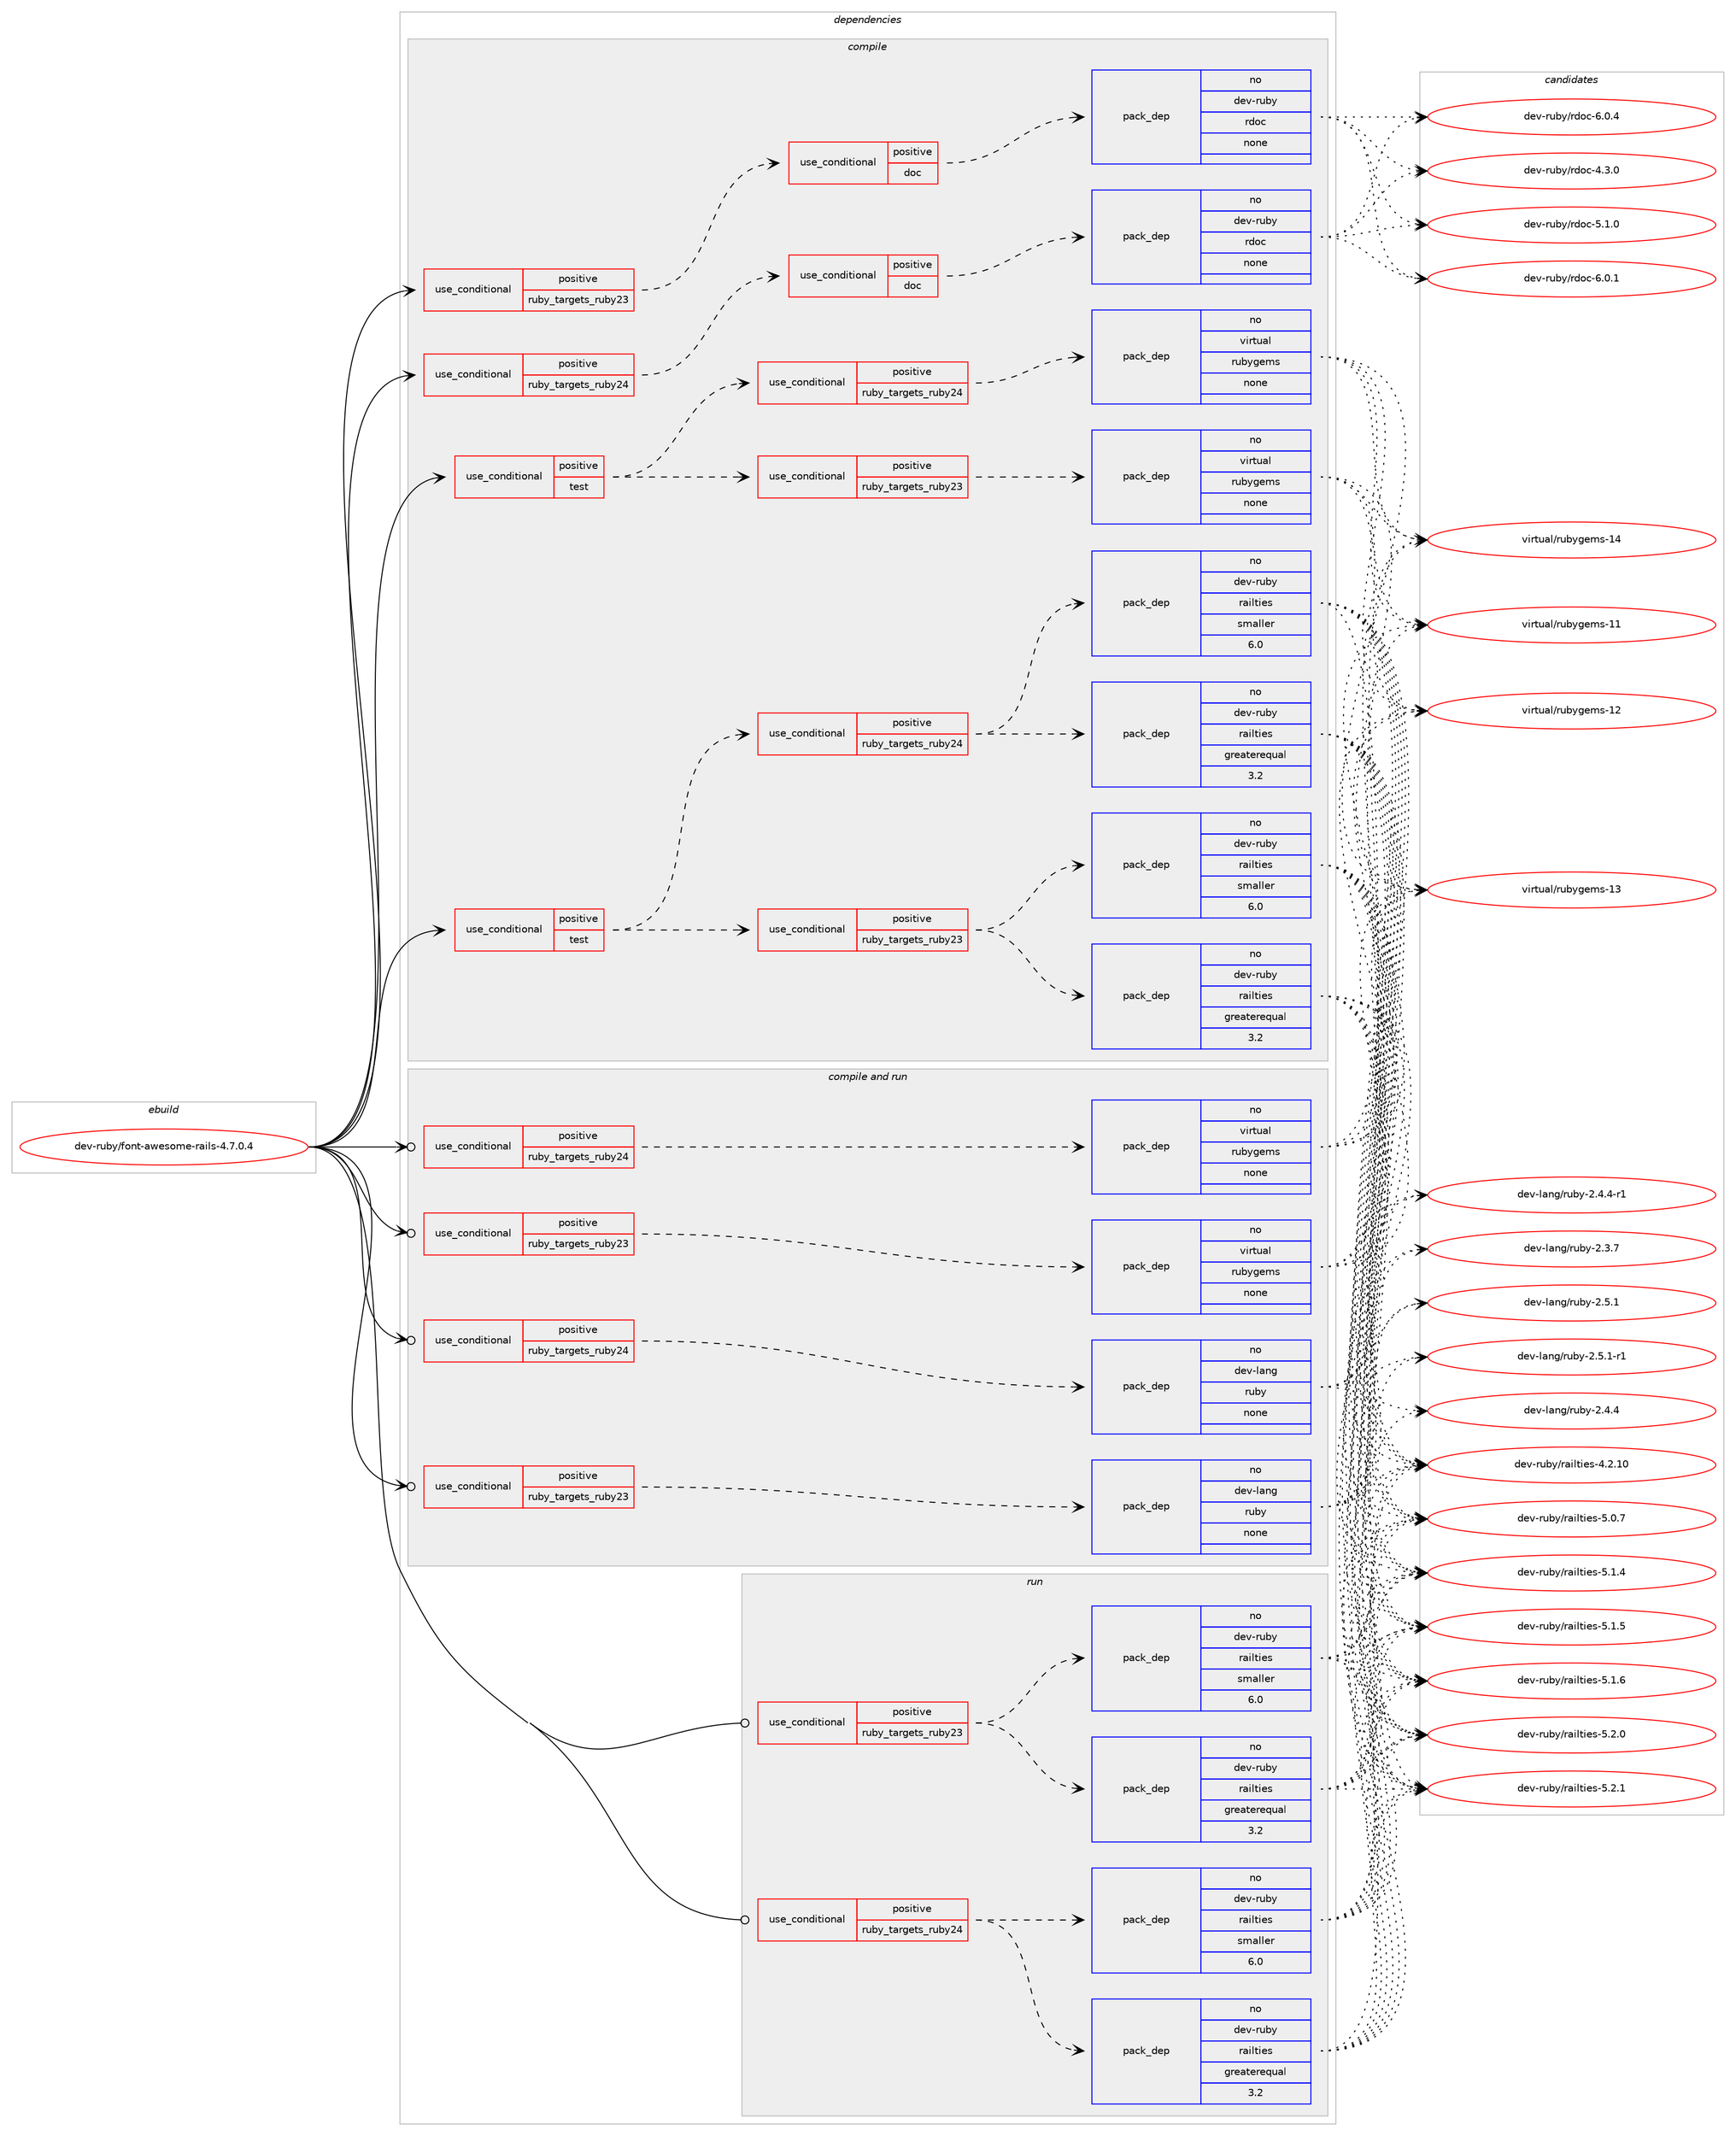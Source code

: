 digraph prolog {

# *************
# Graph options
# *************

newrank=true;
concentrate=true;
compound=true;
graph [rankdir=LR,fontname=Helvetica,fontsize=10,ranksep=1.5];#, ranksep=2.5, nodesep=0.2];
edge  [arrowhead=vee];
node  [fontname=Helvetica,fontsize=10];

# **********
# The ebuild
# **********

subgraph cluster_leftcol {
color=gray;
rank=same;
label=<<i>ebuild</i>>;
id [label="dev-ruby/font-awesome-rails-4.7.0.4", color=red, width=4, href="../dev-ruby/font-awesome-rails-4.7.0.4.svg"];
}

# ****************
# The dependencies
# ****************

subgraph cluster_midcol {
color=gray;
label=<<i>dependencies</i>>;
subgraph cluster_compile {
fillcolor="#eeeeee";
style=filled;
label=<<i>compile</i>>;
subgraph cond2308 {
dependency7813 [label=<<TABLE BORDER="0" CELLBORDER="1" CELLSPACING="0" CELLPADDING="4"><TR><TD ROWSPAN="3" CELLPADDING="10">use_conditional</TD></TR><TR><TD>positive</TD></TR><TR><TD>ruby_targets_ruby23</TD></TR></TABLE>>, shape=none, color=red];
subgraph cond2309 {
dependency7814 [label=<<TABLE BORDER="0" CELLBORDER="1" CELLSPACING="0" CELLPADDING="4"><TR><TD ROWSPAN="3" CELLPADDING="10">use_conditional</TD></TR><TR><TD>positive</TD></TR><TR><TD>doc</TD></TR></TABLE>>, shape=none, color=red];
subgraph pack5371 {
dependency7815 [label=<<TABLE BORDER="0" CELLBORDER="1" CELLSPACING="0" CELLPADDING="4" WIDTH="220"><TR><TD ROWSPAN="6" CELLPADDING="30">pack_dep</TD></TR><TR><TD WIDTH="110">no</TD></TR><TR><TD>dev-ruby</TD></TR><TR><TD>rdoc</TD></TR><TR><TD>none</TD></TR><TR><TD></TD></TR></TABLE>>, shape=none, color=blue];
}
dependency7814:e -> dependency7815:w [weight=20,style="dashed",arrowhead="vee"];
}
dependency7813:e -> dependency7814:w [weight=20,style="dashed",arrowhead="vee"];
}
id:e -> dependency7813:w [weight=20,style="solid",arrowhead="vee"];
subgraph cond2310 {
dependency7816 [label=<<TABLE BORDER="0" CELLBORDER="1" CELLSPACING="0" CELLPADDING="4"><TR><TD ROWSPAN="3" CELLPADDING="10">use_conditional</TD></TR><TR><TD>positive</TD></TR><TR><TD>ruby_targets_ruby24</TD></TR></TABLE>>, shape=none, color=red];
subgraph cond2311 {
dependency7817 [label=<<TABLE BORDER="0" CELLBORDER="1" CELLSPACING="0" CELLPADDING="4"><TR><TD ROWSPAN="3" CELLPADDING="10">use_conditional</TD></TR><TR><TD>positive</TD></TR><TR><TD>doc</TD></TR></TABLE>>, shape=none, color=red];
subgraph pack5372 {
dependency7818 [label=<<TABLE BORDER="0" CELLBORDER="1" CELLSPACING="0" CELLPADDING="4" WIDTH="220"><TR><TD ROWSPAN="6" CELLPADDING="30">pack_dep</TD></TR><TR><TD WIDTH="110">no</TD></TR><TR><TD>dev-ruby</TD></TR><TR><TD>rdoc</TD></TR><TR><TD>none</TD></TR><TR><TD></TD></TR></TABLE>>, shape=none, color=blue];
}
dependency7817:e -> dependency7818:w [weight=20,style="dashed",arrowhead="vee"];
}
dependency7816:e -> dependency7817:w [weight=20,style="dashed",arrowhead="vee"];
}
id:e -> dependency7816:w [weight=20,style="solid",arrowhead="vee"];
subgraph cond2312 {
dependency7819 [label=<<TABLE BORDER="0" CELLBORDER="1" CELLSPACING="0" CELLPADDING="4"><TR><TD ROWSPAN="3" CELLPADDING="10">use_conditional</TD></TR><TR><TD>positive</TD></TR><TR><TD>test</TD></TR></TABLE>>, shape=none, color=red];
subgraph cond2313 {
dependency7820 [label=<<TABLE BORDER="0" CELLBORDER="1" CELLSPACING="0" CELLPADDING="4"><TR><TD ROWSPAN="3" CELLPADDING="10">use_conditional</TD></TR><TR><TD>positive</TD></TR><TR><TD>ruby_targets_ruby23</TD></TR></TABLE>>, shape=none, color=red];
subgraph pack5373 {
dependency7821 [label=<<TABLE BORDER="0" CELLBORDER="1" CELLSPACING="0" CELLPADDING="4" WIDTH="220"><TR><TD ROWSPAN="6" CELLPADDING="30">pack_dep</TD></TR><TR><TD WIDTH="110">no</TD></TR><TR><TD>dev-ruby</TD></TR><TR><TD>railties</TD></TR><TR><TD>smaller</TD></TR><TR><TD>6.0</TD></TR></TABLE>>, shape=none, color=blue];
}
dependency7820:e -> dependency7821:w [weight=20,style="dashed",arrowhead="vee"];
subgraph pack5374 {
dependency7822 [label=<<TABLE BORDER="0" CELLBORDER="1" CELLSPACING="0" CELLPADDING="4" WIDTH="220"><TR><TD ROWSPAN="6" CELLPADDING="30">pack_dep</TD></TR><TR><TD WIDTH="110">no</TD></TR><TR><TD>dev-ruby</TD></TR><TR><TD>railties</TD></TR><TR><TD>greaterequal</TD></TR><TR><TD>3.2</TD></TR></TABLE>>, shape=none, color=blue];
}
dependency7820:e -> dependency7822:w [weight=20,style="dashed",arrowhead="vee"];
}
dependency7819:e -> dependency7820:w [weight=20,style="dashed",arrowhead="vee"];
subgraph cond2314 {
dependency7823 [label=<<TABLE BORDER="0" CELLBORDER="1" CELLSPACING="0" CELLPADDING="4"><TR><TD ROWSPAN="3" CELLPADDING="10">use_conditional</TD></TR><TR><TD>positive</TD></TR><TR><TD>ruby_targets_ruby24</TD></TR></TABLE>>, shape=none, color=red];
subgraph pack5375 {
dependency7824 [label=<<TABLE BORDER="0" CELLBORDER="1" CELLSPACING="0" CELLPADDING="4" WIDTH="220"><TR><TD ROWSPAN="6" CELLPADDING="30">pack_dep</TD></TR><TR><TD WIDTH="110">no</TD></TR><TR><TD>dev-ruby</TD></TR><TR><TD>railties</TD></TR><TR><TD>smaller</TD></TR><TR><TD>6.0</TD></TR></TABLE>>, shape=none, color=blue];
}
dependency7823:e -> dependency7824:w [weight=20,style="dashed",arrowhead="vee"];
subgraph pack5376 {
dependency7825 [label=<<TABLE BORDER="0" CELLBORDER="1" CELLSPACING="0" CELLPADDING="4" WIDTH="220"><TR><TD ROWSPAN="6" CELLPADDING="30">pack_dep</TD></TR><TR><TD WIDTH="110">no</TD></TR><TR><TD>dev-ruby</TD></TR><TR><TD>railties</TD></TR><TR><TD>greaterequal</TD></TR><TR><TD>3.2</TD></TR></TABLE>>, shape=none, color=blue];
}
dependency7823:e -> dependency7825:w [weight=20,style="dashed",arrowhead="vee"];
}
dependency7819:e -> dependency7823:w [weight=20,style="dashed",arrowhead="vee"];
}
id:e -> dependency7819:w [weight=20,style="solid",arrowhead="vee"];
subgraph cond2315 {
dependency7826 [label=<<TABLE BORDER="0" CELLBORDER="1" CELLSPACING="0" CELLPADDING="4"><TR><TD ROWSPAN="3" CELLPADDING="10">use_conditional</TD></TR><TR><TD>positive</TD></TR><TR><TD>test</TD></TR></TABLE>>, shape=none, color=red];
subgraph cond2316 {
dependency7827 [label=<<TABLE BORDER="0" CELLBORDER="1" CELLSPACING="0" CELLPADDING="4"><TR><TD ROWSPAN="3" CELLPADDING="10">use_conditional</TD></TR><TR><TD>positive</TD></TR><TR><TD>ruby_targets_ruby23</TD></TR></TABLE>>, shape=none, color=red];
subgraph pack5377 {
dependency7828 [label=<<TABLE BORDER="0" CELLBORDER="1" CELLSPACING="0" CELLPADDING="4" WIDTH="220"><TR><TD ROWSPAN="6" CELLPADDING="30">pack_dep</TD></TR><TR><TD WIDTH="110">no</TD></TR><TR><TD>virtual</TD></TR><TR><TD>rubygems</TD></TR><TR><TD>none</TD></TR><TR><TD></TD></TR></TABLE>>, shape=none, color=blue];
}
dependency7827:e -> dependency7828:w [weight=20,style="dashed",arrowhead="vee"];
}
dependency7826:e -> dependency7827:w [weight=20,style="dashed",arrowhead="vee"];
subgraph cond2317 {
dependency7829 [label=<<TABLE BORDER="0" CELLBORDER="1" CELLSPACING="0" CELLPADDING="4"><TR><TD ROWSPAN="3" CELLPADDING="10">use_conditional</TD></TR><TR><TD>positive</TD></TR><TR><TD>ruby_targets_ruby24</TD></TR></TABLE>>, shape=none, color=red];
subgraph pack5378 {
dependency7830 [label=<<TABLE BORDER="0" CELLBORDER="1" CELLSPACING="0" CELLPADDING="4" WIDTH="220"><TR><TD ROWSPAN="6" CELLPADDING="30">pack_dep</TD></TR><TR><TD WIDTH="110">no</TD></TR><TR><TD>virtual</TD></TR><TR><TD>rubygems</TD></TR><TR><TD>none</TD></TR><TR><TD></TD></TR></TABLE>>, shape=none, color=blue];
}
dependency7829:e -> dependency7830:w [weight=20,style="dashed",arrowhead="vee"];
}
dependency7826:e -> dependency7829:w [weight=20,style="dashed",arrowhead="vee"];
}
id:e -> dependency7826:w [weight=20,style="solid",arrowhead="vee"];
}
subgraph cluster_compileandrun {
fillcolor="#eeeeee";
style=filled;
label=<<i>compile and run</i>>;
subgraph cond2318 {
dependency7831 [label=<<TABLE BORDER="0" CELLBORDER="1" CELLSPACING="0" CELLPADDING="4"><TR><TD ROWSPAN="3" CELLPADDING="10">use_conditional</TD></TR><TR><TD>positive</TD></TR><TR><TD>ruby_targets_ruby23</TD></TR></TABLE>>, shape=none, color=red];
subgraph pack5379 {
dependency7832 [label=<<TABLE BORDER="0" CELLBORDER="1" CELLSPACING="0" CELLPADDING="4" WIDTH="220"><TR><TD ROWSPAN="6" CELLPADDING="30">pack_dep</TD></TR><TR><TD WIDTH="110">no</TD></TR><TR><TD>dev-lang</TD></TR><TR><TD>ruby</TD></TR><TR><TD>none</TD></TR><TR><TD></TD></TR></TABLE>>, shape=none, color=blue];
}
dependency7831:e -> dependency7832:w [weight=20,style="dashed",arrowhead="vee"];
}
id:e -> dependency7831:w [weight=20,style="solid",arrowhead="odotvee"];
subgraph cond2319 {
dependency7833 [label=<<TABLE BORDER="0" CELLBORDER="1" CELLSPACING="0" CELLPADDING="4"><TR><TD ROWSPAN="3" CELLPADDING="10">use_conditional</TD></TR><TR><TD>positive</TD></TR><TR><TD>ruby_targets_ruby23</TD></TR></TABLE>>, shape=none, color=red];
subgraph pack5380 {
dependency7834 [label=<<TABLE BORDER="0" CELLBORDER="1" CELLSPACING="0" CELLPADDING="4" WIDTH="220"><TR><TD ROWSPAN="6" CELLPADDING="30">pack_dep</TD></TR><TR><TD WIDTH="110">no</TD></TR><TR><TD>virtual</TD></TR><TR><TD>rubygems</TD></TR><TR><TD>none</TD></TR><TR><TD></TD></TR></TABLE>>, shape=none, color=blue];
}
dependency7833:e -> dependency7834:w [weight=20,style="dashed",arrowhead="vee"];
}
id:e -> dependency7833:w [weight=20,style="solid",arrowhead="odotvee"];
subgraph cond2320 {
dependency7835 [label=<<TABLE BORDER="0" CELLBORDER="1" CELLSPACING="0" CELLPADDING="4"><TR><TD ROWSPAN="3" CELLPADDING="10">use_conditional</TD></TR><TR><TD>positive</TD></TR><TR><TD>ruby_targets_ruby24</TD></TR></TABLE>>, shape=none, color=red];
subgraph pack5381 {
dependency7836 [label=<<TABLE BORDER="0" CELLBORDER="1" CELLSPACING="0" CELLPADDING="4" WIDTH="220"><TR><TD ROWSPAN="6" CELLPADDING="30">pack_dep</TD></TR><TR><TD WIDTH="110">no</TD></TR><TR><TD>dev-lang</TD></TR><TR><TD>ruby</TD></TR><TR><TD>none</TD></TR><TR><TD></TD></TR></TABLE>>, shape=none, color=blue];
}
dependency7835:e -> dependency7836:w [weight=20,style="dashed",arrowhead="vee"];
}
id:e -> dependency7835:w [weight=20,style="solid",arrowhead="odotvee"];
subgraph cond2321 {
dependency7837 [label=<<TABLE BORDER="0" CELLBORDER="1" CELLSPACING="0" CELLPADDING="4"><TR><TD ROWSPAN="3" CELLPADDING="10">use_conditional</TD></TR><TR><TD>positive</TD></TR><TR><TD>ruby_targets_ruby24</TD></TR></TABLE>>, shape=none, color=red];
subgraph pack5382 {
dependency7838 [label=<<TABLE BORDER="0" CELLBORDER="1" CELLSPACING="0" CELLPADDING="4" WIDTH="220"><TR><TD ROWSPAN="6" CELLPADDING="30">pack_dep</TD></TR><TR><TD WIDTH="110">no</TD></TR><TR><TD>virtual</TD></TR><TR><TD>rubygems</TD></TR><TR><TD>none</TD></TR><TR><TD></TD></TR></TABLE>>, shape=none, color=blue];
}
dependency7837:e -> dependency7838:w [weight=20,style="dashed",arrowhead="vee"];
}
id:e -> dependency7837:w [weight=20,style="solid",arrowhead="odotvee"];
}
subgraph cluster_run {
fillcolor="#eeeeee";
style=filled;
label=<<i>run</i>>;
subgraph cond2322 {
dependency7839 [label=<<TABLE BORDER="0" CELLBORDER="1" CELLSPACING="0" CELLPADDING="4"><TR><TD ROWSPAN="3" CELLPADDING="10">use_conditional</TD></TR><TR><TD>positive</TD></TR><TR><TD>ruby_targets_ruby23</TD></TR></TABLE>>, shape=none, color=red];
subgraph pack5383 {
dependency7840 [label=<<TABLE BORDER="0" CELLBORDER="1" CELLSPACING="0" CELLPADDING="4" WIDTH="220"><TR><TD ROWSPAN="6" CELLPADDING="30">pack_dep</TD></TR><TR><TD WIDTH="110">no</TD></TR><TR><TD>dev-ruby</TD></TR><TR><TD>railties</TD></TR><TR><TD>smaller</TD></TR><TR><TD>6.0</TD></TR></TABLE>>, shape=none, color=blue];
}
dependency7839:e -> dependency7840:w [weight=20,style="dashed",arrowhead="vee"];
subgraph pack5384 {
dependency7841 [label=<<TABLE BORDER="0" CELLBORDER="1" CELLSPACING="0" CELLPADDING="4" WIDTH="220"><TR><TD ROWSPAN="6" CELLPADDING="30">pack_dep</TD></TR><TR><TD WIDTH="110">no</TD></TR><TR><TD>dev-ruby</TD></TR><TR><TD>railties</TD></TR><TR><TD>greaterequal</TD></TR><TR><TD>3.2</TD></TR></TABLE>>, shape=none, color=blue];
}
dependency7839:e -> dependency7841:w [weight=20,style="dashed",arrowhead="vee"];
}
id:e -> dependency7839:w [weight=20,style="solid",arrowhead="odot"];
subgraph cond2323 {
dependency7842 [label=<<TABLE BORDER="0" CELLBORDER="1" CELLSPACING="0" CELLPADDING="4"><TR><TD ROWSPAN="3" CELLPADDING="10">use_conditional</TD></TR><TR><TD>positive</TD></TR><TR><TD>ruby_targets_ruby24</TD></TR></TABLE>>, shape=none, color=red];
subgraph pack5385 {
dependency7843 [label=<<TABLE BORDER="0" CELLBORDER="1" CELLSPACING="0" CELLPADDING="4" WIDTH="220"><TR><TD ROWSPAN="6" CELLPADDING="30">pack_dep</TD></TR><TR><TD WIDTH="110">no</TD></TR><TR><TD>dev-ruby</TD></TR><TR><TD>railties</TD></TR><TR><TD>smaller</TD></TR><TR><TD>6.0</TD></TR></TABLE>>, shape=none, color=blue];
}
dependency7842:e -> dependency7843:w [weight=20,style="dashed",arrowhead="vee"];
subgraph pack5386 {
dependency7844 [label=<<TABLE BORDER="0" CELLBORDER="1" CELLSPACING="0" CELLPADDING="4" WIDTH="220"><TR><TD ROWSPAN="6" CELLPADDING="30">pack_dep</TD></TR><TR><TD WIDTH="110">no</TD></TR><TR><TD>dev-ruby</TD></TR><TR><TD>railties</TD></TR><TR><TD>greaterequal</TD></TR><TR><TD>3.2</TD></TR></TABLE>>, shape=none, color=blue];
}
dependency7842:e -> dependency7844:w [weight=20,style="dashed",arrowhead="vee"];
}
id:e -> dependency7842:w [weight=20,style="solid",arrowhead="odot"];
}
}

# **************
# The candidates
# **************

subgraph cluster_choices {
rank=same;
color=gray;
label=<<i>candidates</i>>;

subgraph choice5371 {
color=black;
nodesep=1;
choice10010111845114117981214711410011199455246514648 [label="dev-ruby/rdoc-4.3.0", color=red, width=4,href="../dev-ruby/rdoc-4.3.0.svg"];
choice10010111845114117981214711410011199455346494648 [label="dev-ruby/rdoc-5.1.0", color=red, width=4,href="../dev-ruby/rdoc-5.1.0.svg"];
choice10010111845114117981214711410011199455446484649 [label="dev-ruby/rdoc-6.0.1", color=red, width=4,href="../dev-ruby/rdoc-6.0.1.svg"];
choice10010111845114117981214711410011199455446484652 [label="dev-ruby/rdoc-6.0.4", color=red, width=4,href="../dev-ruby/rdoc-6.0.4.svg"];
dependency7815:e -> choice10010111845114117981214711410011199455246514648:w [style=dotted,weight="100"];
dependency7815:e -> choice10010111845114117981214711410011199455346494648:w [style=dotted,weight="100"];
dependency7815:e -> choice10010111845114117981214711410011199455446484649:w [style=dotted,weight="100"];
dependency7815:e -> choice10010111845114117981214711410011199455446484652:w [style=dotted,weight="100"];
}
subgraph choice5372 {
color=black;
nodesep=1;
choice10010111845114117981214711410011199455246514648 [label="dev-ruby/rdoc-4.3.0", color=red, width=4,href="../dev-ruby/rdoc-4.3.0.svg"];
choice10010111845114117981214711410011199455346494648 [label="dev-ruby/rdoc-5.1.0", color=red, width=4,href="../dev-ruby/rdoc-5.1.0.svg"];
choice10010111845114117981214711410011199455446484649 [label="dev-ruby/rdoc-6.0.1", color=red, width=4,href="../dev-ruby/rdoc-6.0.1.svg"];
choice10010111845114117981214711410011199455446484652 [label="dev-ruby/rdoc-6.0.4", color=red, width=4,href="../dev-ruby/rdoc-6.0.4.svg"];
dependency7818:e -> choice10010111845114117981214711410011199455246514648:w [style=dotted,weight="100"];
dependency7818:e -> choice10010111845114117981214711410011199455346494648:w [style=dotted,weight="100"];
dependency7818:e -> choice10010111845114117981214711410011199455446484649:w [style=dotted,weight="100"];
dependency7818:e -> choice10010111845114117981214711410011199455446484652:w [style=dotted,weight="100"];
}
subgraph choice5373 {
color=black;
nodesep=1;
choice1001011184511411798121471149710510811610510111545524650464948 [label="dev-ruby/railties-4.2.10", color=red, width=4,href="../dev-ruby/railties-4.2.10.svg"];
choice10010111845114117981214711497105108116105101115455346484655 [label="dev-ruby/railties-5.0.7", color=red, width=4,href="../dev-ruby/railties-5.0.7.svg"];
choice10010111845114117981214711497105108116105101115455346494652 [label="dev-ruby/railties-5.1.4", color=red, width=4,href="../dev-ruby/railties-5.1.4.svg"];
choice10010111845114117981214711497105108116105101115455346494653 [label="dev-ruby/railties-5.1.5", color=red, width=4,href="../dev-ruby/railties-5.1.5.svg"];
choice10010111845114117981214711497105108116105101115455346494654 [label="dev-ruby/railties-5.1.6", color=red, width=4,href="../dev-ruby/railties-5.1.6.svg"];
choice10010111845114117981214711497105108116105101115455346504648 [label="dev-ruby/railties-5.2.0", color=red, width=4,href="../dev-ruby/railties-5.2.0.svg"];
choice10010111845114117981214711497105108116105101115455346504649 [label="dev-ruby/railties-5.2.1", color=red, width=4,href="../dev-ruby/railties-5.2.1.svg"];
dependency7821:e -> choice1001011184511411798121471149710510811610510111545524650464948:w [style=dotted,weight="100"];
dependency7821:e -> choice10010111845114117981214711497105108116105101115455346484655:w [style=dotted,weight="100"];
dependency7821:e -> choice10010111845114117981214711497105108116105101115455346494652:w [style=dotted,weight="100"];
dependency7821:e -> choice10010111845114117981214711497105108116105101115455346494653:w [style=dotted,weight="100"];
dependency7821:e -> choice10010111845114117981214711497105108116105101115455346494654:w [style=dotted,weight="100"];
dependency7821:e -> choice10010111845114117981214711497105108116105101115455346504648:w [style=dotted,weight="100"];
dependency7821:e -> choice10010111845114117981214711497105108116105101115455346504649:w [style=dotted,weight="100"];
}
subgraph choice5374 {
color=black;
nodesep=1;
choice1001011184511411798121471149710510811610510111545524650464948 [label="dev-ruby/railties-4.2.10", color=red, width=4,href="../dev-ruby/railties-4.2.10.svg"];
choice10010111845114117981214711497105108116105101115455346484655 [label="dev-ruby/railties-5.0.7", color=red, width=4,href="../dev-ruby/railties-5.0.7.svg"];
choice10010111845114117981214711497105108116105101115455346494652 [label="dev-ruby/railties-5.1.4", color=red, width=4,href="../dev-ruby/railties-5.1.4.svg"];
choice10010111845114117981214711497105108116105101115455346494653 [label="dev-ruby/railties-5.1.5", color=red, width=4,href="../dev-ruby/railties-5.1.5.svg"];
choice10010111845114117981214711497105108116105101115455346494654 [label="dev-ruby/railties-5.1.6", color=red, width=4,href="../dev-ruby/railties-5.1.6.svg"];
choice10010111845114117981214711497105108116105101115455346504648 [label="dev-ruby/railties-5.2.0", color=red, width=4,href="../dev-ruby/railties-5.2.0.svg"];
choice10010111845114117981214711497105108116105101115455346504649 [label="dev-ruby/railties-5.2.1", color=red, width=4,href="../dev-ruby/railties-5.2.1.svg"];
dependency7822:e -> choice1001011184511411798121471149710510811610510111545524650464948:w [style=dotted,weight="100"];
dependency7822:e -> choice10010111845114117981214711497105108116105101115455346484655:w [style=dotted,weight="100"];
dependency7822:e -> choice10010111845114117981214711497105108116105101115455346494652:w [style=dotted,weight="100"];
dependency7822:e -> choice10010111845114117981214711497105108116105101115455346494653:w [style=dotted,weight="100"];
dependency7822:e -> choice10010111845114117981214711497105108116105101115455346494654:w [style=dotted,weight="100"];
dependency7822:e -> choice10010111845114117981214711497105108116105101115455346504648:w [style=dotted,weight="100"];
dependency7822:e -> choice10010111845114117981214711497105108116105101115455346504649:w [style=dotted,weight="100"];
}
subgraph choice5375 {
color=black;
nodesep=1;
choice1001011184511411798121471149710510811610510111545524650464948 [label="dev-ruby/railties-4.2.10", color=red, width=4,href="../dev-ruby/railties-4.2.10.svg"];
choice10010111845114117981214711497105108116105101115455346484655 [label="dev-ruby/railties-5.0.7", color=red, width=4,href="../dev-ruby/railties-5.0.7.svg"];
choice10010111845114117981214711497105108116105101115455346494652 [label="dev-ruby/railties-5.1.4", color=red, width=4,href="../dev-ruby/railties-5.1.4.svg"];
choice10010111845114117981214711497105108116105101115455346494653 [label="dev-ruby/railties-5.1.5", color=red, width=4,href="../dev-ruby/railties-5.1.5.svg"];
choice10010111845114117981214711497105108116105101115455346494654 [label="dev-ruby/railties-5.1.6", color=red, width=4,href="../dev-ruby/railties-5.1.6.svg"];
choice10010111845114117981214711497105108116105101115455346504648 [label="dev-ruby/railties-5.2.0", color=red, width=4,href="../dev-ruby/railties-5.2.0.svg"];
choice10010111845114117981214711497105108116105101115455346504649 [label="dev-ruby/railties-5.2.1", color=red, width=4,href="../dev-ruby/railties-5.2.1.svg"];
dependency7824:e -> choice1001011184511411798121471149710510811610510111545524650464948:w [style=dotted,weight="100"];
dependency7824:e -> choice10010111845114117981214711497105108116105101115455346484655:w [style=dotted,weight="100"];
dependency7824:e -> choice10010111845114117981214711497105108116105101115455346494652:w [style=dotted,weight="100"];
dependency7824:e -> choice10010111845114117981214711497105108116105101115455346494653:w [style=dotted,weight="100"];
dependency7824:e -> choice10010111845114117981214711497105108116105101115455346494654:w [style=dotted,weight="100"];
dependency7824:e -> choice10010111845114117981214711497105108116105101115455346504648:w [style=dotted,weight="100"];
dependency7824:e -> choice10010111845114117981214711497105108116105101115455346504649:w [style=dotted,weight="100"];
}
subgraph choice5376 {
color=black;
nodesep=1;
choice1001011184511411798121471149710510811610510111545524650464948 [label="dev-ruby/railties-4.2.10", color=red, width=4,href="../dev-ruby/railties-4.2.10.svg"];
choice10010111845114117981214711497105108116105101115455346484655 [label="dev-ruby/railties-5.0.7", color=red, width=4,href="../dev-ruby/railties-5.0.7.svg"];
choice10010111845114117981214711497105108116105101115455346494652 [label="dev-ruby/railties-5.1.4", color=red, width=4,href="../dev-ruby/railties-5.1.4.svg"];
choice10010111845114117981214711497105108116105101115455346494653 [label="dev-ruby/railties-5.1.5", color=red, width=4,href="../dev-ruby/railties-5.1.5.svg"];
choice10010111845114117981214711497105108116105101115455346494654 [label="dev-ruby/railties-5.1.6", color=red, width=4,href="../dev-ruby/railties-5.1.6.svg"];
choice10010111845114117981214711497105108116105101115455346504648 [label="dev-ruby/railties-5.2.0", color=red, width=4,href="../dev-ruby/railties-5.2.0.svg"];
choice10010111845114117981214711497105108116105101115455346504649 [label="dev-ruby/railties-5.2.1", color=red, width=4,href="../dev-ruby/railties-5.2.1.svg"];
dependency7825:e -> choice1001011184511411798121471149710510811610510111545524650464948:w [style=dotted,weight="100"];
dependency7825:e -> choice10010111845114117981214711497105108116105101115455346484655:w [style=dotted,weight="100"];
dependency7825:e -> choice10010111845114117981214711497105108116105101115455346494652:w [style=dotted,weight="100"];
dependency7825:e -> choice10010111845114117981214711497105108116105101115455346494653:w [style=dotted,weight="100"];
dependency7825:e -> choice10010111845114117981214711497105108116105101115455346494654:w [style=dotted,weight="100"];
dependency7825:e -> choice10010111845114117981214711497105108116105101115455346504648:w [style=dotted,weight="100"];
dependency7825:e -> choice10010111845114117981214711497105108116105101115455346504649:w [style=dotted,weight="100"];
}
subgraph choice5377 {
color=black;
nodesep=1;
choice118105114116117971084711411798121103101109115454949 [label="virtual/rubygems-11", color=red, width=4,href="../virtual/rubygems-11.svg"];
choice118105114116117971084711411798121103101109115454950 [label="virtual/rubygems-12", color=red, width=4,href="../virtual/rubygems-12.svg"];
choice118105114116117971084711411798121103101109115454951 [label="virtual/rubygems-13", color=red, width=4,href="../virtual/rubygems-13.svg"];
choice118105114116117971084711411798121103101109115454952 [label="virtual/rubygems-14", color=red, width=4,href="../virtual/rubygems-14.svg"];
dependency7828:e -> choice118105114116117971084711411798121103101109115454949:w [style=dotted,weight="100"];
dependency7828:e -> choice118105114116117971084711411798121103101109115454950:w [style=dotted,weight="100"];
dependency7828:e -> choice118105114116117971084711411798121103101109115454951:w [style=dotted,weight="100"];
dependency7828:e -> choice118105114116117971084711411798121103101109115454952:w [style=dotted,weight="100"];
}
subgraph choice5378 {
color=black;
nodesep=1;
choice118105114116117971084711411798121103101109115454949 [label="virtual/rubygems-11", color=red, width=4,href="../virtual/rubygems-11.svg"];
choice118105114116117971084711411798121103101109115454950 [label="virtual/rubygems-12", color=red, width=4,href="../virtual/rubygems-12.svg"];
choice118105114116117971084711411798121103101109115454951 [label="virtual/rubygems-13", color=red, width=4,href="../virtual/rubygems-13.svg"];
choice118105114116117971084711411798121103101109115454952 [label="virtual/rubygems-14", color=red, width=4,href="../virtual/rubygems-14.svg"];
dependency7830:e -> choice118105114116117971084711411798121103101109115454949:w [style=dotted,weight="100"];
dependency7830:e -> choice118105114116117971084711411798121103101109115454950:w [style=dotted,weight="100"];
dependency7830:e -> choice118105114116117971084711411798121103101109115454951:w [style=dotted,weight="100"];
dependency7830:e -> choice118105114116117971084711411798121103101109115454952:w [style=dotted,weight="100"];
}
subgraph choice5379 {
color=black;
nodesep=1;
choice10010111845108971101034711411798121455046514655 [label="dev-lang/ruby-2.3.7", color=red, width=4,href="../dev-lang/ruby-2.3.7.svg"];
choice10010111845108971101034711411798121455046524652 [label="dev-lang/ruby-2.4.4", color=red, width=4,href="../dev-lang/ruby-2.4.4.svg"];
choice100101118451089711010347114117981214550465246524511449 [label="dev-lang/ruby-2.4.4-r1", color=red, width=4,href="../dev-lang/ruby-2.4.4-r1.svg"];
choice10010111845108971101034711411798121455046534649 [label="dev-lang/ruby-2.5.1", color=red, width=4,href="../dev-lang/ruby-2.5.1.svg"];
choice100101118451089711010347114117981214550465346494511449 [label="dev-lang/ruby-2.5.1-r1", color=red, width=4,href="../dev-lang/ruby-2.5.1-r1.svg"];
dependency7832:e -> choice10010111845108971101034711411798121455046514655:w [style=dotted,weight="100"];
dependency7832:e -> choice10010111845108971101034711411798121455046524652:w [style=dotted,weight="100"];
dependency7832:e -> choice100101118451089711010347114117981214550465246524511449:w [style=dotted,weight="100"];
dependency7832:e -> choice10010111845108971101034711411798121455046534649:w [style=dotted,weight="100"];
dependency7832:e -> choice100101118451089711010347114117981214550465346494511449:w [style=dotted,weight="100"];
}
subgraph choice5380 {
color=black;
nodesep=1;
choice118105114116117971084711411798121103101109115454949 [label="virtual/rubygems-11", color=red, width=4,href="../virtual/rubygems-11.svg"];
choice118105114116117971084711411798121103101109115454950 [label="virtual/rubygems-12", color=red, width=4,href="../virtual/rubygems-12.svg"];
choice118105114116117971084711411798121103101109115454951 [label="virtual/rubygems-13", color=red, width=4,href="../virtual/rubygems-13.svg"];
choice118105114116117971084711411798121103101109115454952 [label="virtual/rubygems-14", color=red, width=4,href="../virtual/rubygems-14.svg"];
dependency7834:e -> choice118105114116117971084711411798121103101109115454949:w [style=dotted,weight="100"];
dependency7834:e -> choice118105114116117971084711411798121103101109115454950:w [style=dotted,weight="100"];
dependency7834:e -> choice118105114116117971084711411798121103101109115454951:w [style=dotted,weight="100"];
dependency7834:e -> choice118105114116117971084711411798121103101109115454952:w [style=dotted,weight="100"];
}
subgraph choice5381 {
color=black;
nodesep=1;
choice10010111845108971101034711411798121455046514655 [label="dev-lang/ruby-2.3.7", color=red, width=4,href="../dev-lang/ruby-2.3.7.svg"];
choice10010111845108971101034711411798121455046524652 [label="dev-lang/ruby-2.4.4", color=red, width=4,href="../dev-lang/ruby-2.4.4.svg"];
choice100101118451089711010347114117981214550465246524511449 [label="dev-lang/ruby-2.4.4-r1", color=red, width=4,href="../dev-lang/ruby-2.4.4-r1.svg"];
choice10010111845108971101034711411798121455046534649 [label="dev-lang/ruby-2.5.1", color=red, width=4,href="../dev-lang/ruby-2.5.1.svg"];
choice100101118451089711010347114117981214550465346494511449 [label="dev-lang/ruby-2.5.1-r1", color=red, width=4,href="../dev-lang/ruby-2.5.1-r1.svg"];
dependency7836:e -> choice10010111845108971101034711411798121455046514655:w [style=dotted,weight="100"];
dependency7836:e -> choice10010111845108971101034711411798121455046524652:w [style=dotted,weight="100"];
dependency7836:e -> choice100101118451089711010347114117981214550465246524511449:w [style=dotted,weight="100"];
dependency7836:e -> choice10010111845108971101034711411798121455046534649:w [style=dotted,weight="100"];
dependency7836:e -> choice100101118451089711010347114117981214550465346494511449:w [style=dotted,weight="100"];
}
subgraph choice5382 {
color=black;
nodesep=1;
choice118105114116117971084711411798121103101109115454949 [label="virtual/rubygems-11", color=red, width=4,href="../virtual/rubygems-11.svg"];
choice118105114116117971084711411798121103101109115454950 [label="virtual/rubygems-12", color=red, width=4,href="../virtual/rubygems-12.svg"];
choice118105114116117971084711411798121103101109115454951 [label="virtual/rubygems-13", color=red, width=4,href="../virtual/rubygems-13.svg"];
choice118105114116117971084711411798121103101109115454952 [label="virtual/rubygems-14", color=red, width=4,href="../virtual/rubygems-14.svg"];
dependency7838:e -> choice118105114116117971084711411798121103101109115454949:w [style=dotted,weight="100"];
dependency7838:e -> choice118105114116117971084711411798121103101109115454950:w [style=dotted,weight="100"];
dependency7838:e -> choice118105114116117971084711411798121103101109115454951:w [style=dotted,weight="100"];
dependency7838:e -> choice118105114116117971084711411798121103101109115454952:w [style=dotted,weight="100"];
}
subgraph choice5383 {
color=black;
nodesep=1;
choice1001011184511411798121471149710510811610510111545524650464948 [label="dev-ruby/railties-4.2.10", color=red, width=4,href="../dev-ruby/railties-4.2.10.svg"];
choice10010111845114117981214711497105108116105101115455346484655 [label="dev-ruby/railties-5.0.7", color=red, width=4,href="../dev-ruby/railties-5.0.7.svg"];
choice10010111845114117981214711497105108116105101115455346494652 [label="dev-ruby/railties-5.1.4", color=red, width=4,href="../dev-ruby/railties-5.1.4.svg"];
choice10010111845114117981214711497105108116105101115455346494653 [label="dev-ruby/railties-5.1.5", color=red, width=4,href="../dev-ruby/railties-5.1.5.svg"];
choice10010111845114117981214711497105108116105101115455346494654 [label="dev-ruby/railties-5.1.6", color=red, width=4,href="../dev-ruby/railties-5.1.6.svg"];
choice10010111845114117981214711497105108116105101115455346504648 [label="dev-ruby/railties-5.2.0", color=red, width=4,href="../dev-ruby/railties-5.2.0.svg"];
choice10010111845114117981214711497105108116105101115455346504649 [label="dev-ruby/railties-5.2.1", color=red, width=4,href="../dev-ruby/railties-5.2.1.svg"];
dependency7840:e -> choice1001011184511411798121471149710510811610510111545524650464948:w [style=dotted,weight="100"];
dependency7840:e -> choice10010111845114117981214711497105108116105101115455346484655:w [style=dotted,weight="100"];
dependency7840:e -> choice10010111845114117981214711497105108116105101115455346494652:w [style=dotted,weight="100"];
dependency7840:e -> choice10010111845114117981214711497105108116105101115455346494653:w [style=dotted,weight="100"];
dependency7840:e -> choice10010111845114117981214711497105108116105101115455346494654:w [style=dotted,weight="100"];
dependency7840:e -> choice10010111845114117981214711497105108116105101115455346504648:w [style=dotted,weight="100"];
dependency7840:e -> choice10010111845114117981214711497105108116105101115455346504649:w [style=dotted,weight="100"];
}
subgraph choice5384 {
color=black;
nodesep=1;
choice1001011184511411798121471149710510811610510111545524650464948 [label="dev-ruby/railties-4.2.10", color=red, width=4,href="../dev-ruby/railties-4.2.10.svg"];
choice10010111845114117981214711497105108116105101115455346484655 [label="dev-ruby/railties-5.0.7", color=red, width=4,href="../dev-ruby/railties-5.0.7.svg"];
choice10010111845114117981214711497105108116105101115455346494652 [label="dev-ruby/railties-5.1.4", color=red, width=4,href="../dev-ruby/railties-5.1.4.svg"];
choice10010111845114117981214711497105108116105101115455346494653 [label="dev-ruby/railties-5.1.5", color=red, width=4,href="../dev-ruby/railties-5.1.5.svg"];
choice10010111845114117981214711497105108116105101115455346494654 [label="dev-ruby/railties-5.1.6", color=red, width=4,href="../dev-ruby/railties-5.1.6.svg"];
choice10010111845114117981214711497105108116105101115455346504648 [label="dev-ruby/railties-5.2.0", color=red, width=4,href="../dev-ruby/railties-5.2.0.svg"];
choice10010111845114117981214711497105108116105101115455346504649 [label="dev-ruby/railties-5.2.1", color=red, width=4,href="../dev-ruby/railties-5.2.1.svg"];
dependency7841:e -> choice1001011184511411798121471149710510811610510111545524650464948:w [style=dotted,weight="100"];
dependency7841:e -> choice10010111845114117981214711497105108116105101115455346484655:w [style=dotted,weight="100"];
dependency7841:e -> choice10010111845114117981214711497105108116105101115455346494652:w [style=dotted,weight="100"];
dependency7841:e -> choice10010111845114117981214711497105108116105101115455346494653:w [style=dotted,weight="100"];
dependency7841:e -> choice10010111845114117981214711497105108116105101115455346494654:w [style=dotted,weight="100"];
dependency7841:e -> choice10010111845114117981214711497105108116105101115455346504648:w [style=dotted,weight="100"];
dependency7841:e -> choice10010111845114117981214711497105108116105101115455346504649:w [style=dotted,weight="100"];
}
subgraph choice5385 {
color=black;
nodesep=1;
choice1001011184511411798121471149710510811610510111545524650464948 [label="dev-ruby/railties-4.2.10", color=red, width=4,href="../dev-ruby/railties-4.2.10.svg"];
choice10010111845114117981214711497105108116105101115455346484655 [label="dev-ruby/railties-5.0.7", color=red, width=4,href="../dev-ruby/railties-5.0.7.svg"];
choice10010111845114117981214711497105108116105101115455346494652 [label="dev-ruby/railties-5.1.4", color=red, width=4,href="../dev-ruby/railties-5.1.4.svg"];
choice10010111845114117981214711497105108116105101115455346494653 [label="dev-ruby/railties-5.1.5", color=red, width=4,href="../dev-ruby/railties-5.1.5.svg"];
choice10010111845114117981214711497105108116105101115455346494654 [label="dev-ruby/railties-5.1.6", color=red, width=4,href="../dev-ruby/railties-5.1.6.svg"];
choice10010111845114117981214711497105108116105101115455346504648 [label="dev-ruby/railties-5.2.0", color=red, width=4,href="../dev-ruby/railties-5.2.0.svg"];
choice10010111845114117981214711497105108116105101115455346504649 [label="dev-ruby/railties-5.2.1", color=red, width=4,href="../dev-ruby/railties-5.2.1.svg"];
dependency7843:e -> choice1001011184511411798121471149710510811610510111545524650464948:w [style=dotted,weight="100"];
dependency7843:e -> choice10010111845114117981214711497105108116105101115455346484655:w [style=dotted,weight="100"];
dependency7843:e -> choice10010111845114117981214711497105108116105101115455346494652:w [style=dotted,weight="100"];
dependency7843:e -> choice10010111845114117981214711497105108116105101115455346494653:w [style=dotted,weight="100"];
dependency7843:e -> choice10010111845114117981214711497105108116105101115455346494654:w [style=dotted,weight="100"];
dependency7843:e -> choice10010111845114117981214711497105108116105101115455346504648:w [style=dotted,weight="100"];
dependency7843:e -> choice10010111845114117981214711497105108116105101115455346504649:w [style=dotted,weight="100"];
}
subgraph choice5386 {
color=black;
nodesep=1;
choice1001011184511411798121471149710510811610510111545524650464948 [label="dev-ruby/railties-4.2.10", color=red, width=4,href="../dev-ruby/railties-4.2.10.svg"];
choice10010111845114117981214711497105108116105101115455346484655 [label="dev-ruby/railties-5.0.7", color=red, width=4,href="../dev-ruby/railties-5.0.7.svg"];
choice10010111845114117981214711497105108116105101115455346494652 [label="dev-ruby/railties-5.1.4", color=red, width=4,href="../dev-ruby/railties-5.1.4.svg"];
choice10010111845114117981214711497105108116105101115455346494653 [label="dev-ruby/railties-5.1.5", color=red, width=4,href="../dev-ruby/railties-5.1.5.svg"];
choice10010111845114117981214711497105108116105101115455346494654 [label="dev-ruby/railties-5.1.6", color=red, width=4,href="../dev-ruby/railties-5.1.6.svg"];
choice10010111845114117981214711497105108116105101115455346504648 [label="dev-ruby/railties-5.2.0", color=red, width=4,href="../dev-ruby/railties-5.2.0.svg"];
choice10010111845114117981214711497105108116105101115455346504649 [label="dev-ruby/railties-5.2.1", color=red, width=4,href="../dev-ruby/railties-5.2.1.svg"];
dependency7844:e -> choice1001011184511411798121471149710510811610510111545524650464948:w [style=dotted,weight="100"];
dependency7844:e -> choice10010111845114117981214711497105108116105101115455346484655:w [style=dotted,weight="100"];
dependency7844:e -> choice10010111845114117981214711497105108116105101115455346494652:w [style=dotted,weight="100"];
dependency7844:e -> choice10010111845114117981214711497105108116105101115455346494653:w [style=dotted,weight="100"];
dependency7844:e -> choice10010111845114117981214711497105108116105101115455346494654:w [style=dotted,weight="100"];
dependency7844:e -> choice10010111845114117981214711497105108116105101115455346504648:w [style=dotted,weight="100"];
dependency7844:e -> choice10010111845114117981214711497105108116105101115455346504649:w [style=dotted,weight="100"];
}
}

}
